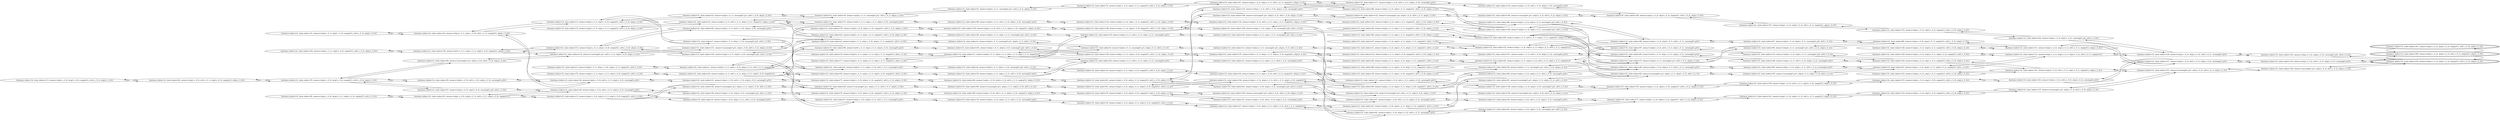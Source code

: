 digraph {
rankdir="LR"
s113[label="(instance index=14, state index=113, atoms={at(p1,c_0_0), at(p3,c_0_0), empty(t1), at(t1,c_0_2), at(p2,c_0_0)})"]
s92[label="(instance index=14, state index=92, atoms={at(p1,c_0_0), at(t1,c_0_1), at(p3,c_0_0), empty(t1), at(p2,c_0_0)})"]
s146[label="(instance index=14, state index=146, atoms={at(p1,c_0_1), at(p3,c_0_0), empty(t1), at(t1,c_0_2), at(p2,c_0_0)})"]
s70[label="(instance index=14, state index=70, atoms={at(p1,c_0_0), at(p3,c_0_0), empty(t1), at(t1,c_0_0), at(p2,c_0_0)})"]
s38[label="(instance index=14, state index=38, atoms={at(p1,c_0_0), at(p2,c_0_1), at(p3,c_0_0), empty(t1), at(t1,c_0_2)})"]
s33[label="(instance index=14, state index=33, atoms={at(p3,c_0_1), at(p1,c_0_0), empty(t1), at(t1,c_0_2), at(p2,c_0_0)})"]
s50[label="(instance index=14, state index=50, atoms={at(p1,c_0_0), at(t1,c_0_0), at(p2,c_0_0), carrying(t1,p3)})"]
s93[label="(instance index=14, state index=93, atoms={carrying(t1,p1), at(p3,c_0_0), at(t1,c_0_0), at(p2,c_0_0)})"]
s130[label="(instance index=14, state index=130, atoms={at(t1,c_0_1), at(p1,c_0_1), at(p3,c_0_0), empty(t1), at(p2,c_0_0)})"]
s57[label="(instance index=14, state index=57, atoms={at(p1,c_0_0), at(p3,c_0_0), carrying(t1,p2), at(t1,c_0_0)})"]
s25[label="(instance index=14, state index=25, atoms={at(p1,c_0_0), at(p2,c_0_1), at(t1,c_0_1), at(p3,c_0_0), empty(t1)})"]
s22[label="(instance index=14, state index=22, atoms={at(p3,c_0_1), at(p1,c_0_0), at(t1,c_0_1), empty(t1), at(p2,c_0_0)})"]
s34[label="(instance index=14, state index=34, atoms={at(p1,c_0_0), at(t1,c_0_1), at(p2,c_0_0), carrying(t1,p3)})"]
s114[label="(instance index=14, state index=114, atoms={carrying(t1,p1), at(t1,c_0_1), at(p3,c_0_0), at(p2,c_0_0)})"]
s15[label="(instance index=14, state index=15, atoms={at(p1,c_0_0), at(p2,c_0_1), at(p3,c_0_0), empty(t1), at(t1,c_0_0)})"]
s115[label="(instance index=14, state index=115, atoms={at(p1,c_0_1), at(p3,c_0_0), empty(t1), at(t1,c_0_0), at(p2,c_0_0)})"]
s79[label="(instance index=14, state index=79, atoms={at(p2,c_0_1), at(p1,c_0_1), at(p3,c_0_0), empty(t1), at(t1,c_0_2)})"]
s39[label="(instance index=14, state index=39, atoms={at(p1,c_0_0), at(t1,c_0_1), at(p3,c_0_0), carrying(t1,p2)})"]
s72[label="(instance index=14, state index=72, atoms={at(p3,c_0_1), at(p1,c_0_1), empty(t1), at(t1,c_0_2), at(p2,c_0_0)})"]
s13[label="(instance index=14, state index=13, atoms={at(p3,c_0_1), at(p1,c_0_0), empty(t1), at(t1,c_0_0), at(p2,c_0_0)})"]
s3[label="(instance index=14, state index=3, atoms={at(p3,c_0_1), at(p1,c_0_0), at(p2,c_0_1), empty(t1), at(t1,c_0_2)})"]
s95[label="(instance index=14, state index=95, atoms={at(p1,c_0_1), at(t1,c_0_0), at(p2,c_0_0), carrying(t1,p3)})"]
s51[label="(instance index=14, state index=51, atoms={at(p1,c_0_0), at(t1,c_0_2), at(p2,c_0_0), carrying(t1,p3)})"]
s9[label="(instance index=14, state index=9, atoms={at(p1,c_0_0), at(p2,c_0_1), at(t1,c_0_0), carrying(t1,p3)})"]
s131[label="(instance index=14, state index=131, atoms={carrying(t1,p1), at(p3,c_0_0), at(t1,c_0_2), at(p2,c_0_0)})"]
s26[label="(instance index=14, state index=26, atoms={carrying(t1,p1), at(p2,c_0_1), at(p3,c_0_0), at(t1,c_0_0)})"]
s102[label="(instance index=14, state index=102, atoms={at(p1,c_0_1), at(p3,c_0_0), carrying(t1,p2), at(t1,c_0_0)})"]
s59[label="(instance index=14, state index=59, atoms={at(p2,c_0_1), at(t1,c_0_1), at(p1,c_0_1), at(p3,c_0_0), empty(t1)})"]
s58[label="(instance index=14, state index=58, atoms={at(p1,c_0_0), at(p3,c_0_0), carrying(t1,p2), at(t1,c_0_2)})"]
s7[label="(instance index=14, state index=7, atoms={at(p3,c_0_1), at(p1,c_0_0), carrying(t1,p2), at(t1,c_0_0)})"]
s52[label="(instance index=14, state index=52, atoms={at(p3,c_0_1), at(t1,c_0_1), at(p1,c_0_1), empty(t1), at(p2,c_0_0)})"]
s23[label="(instance index=14, state index=23, atoms={at(p3,c_0_1), carrying(t1,p1), at(t1,c_0_0), at(p2,c_0_0)})"]
s1[label="(instance index=14, state index=1, atoms={at(p3,c_0_1), at(p1,c_0_0), at(p2,c_0_1), at(t1,c_0_1), empty(t1)})"]
s73[label="(instance index=14, state index=73, atoms={at(t1,c_0_1), at(p1,c_0_1), at(p2,c_0_0), carrying(t1,p3)})"]
s71[label="(instance index=14, state index=71, atoms={at(p1,c_0_0), at(p3,c_0_2), empty(t1), at(t1,c_0_2), at(p2,c_0_0)})"]
s17[label="(instance index=14, state index=17, atoms={at(p3,c_0_1), at(p2,c_0_1), at(p1,c_0_1), empty(t1), at(t1,c_0_0)})"]
s0[label="(instance index=14, state index=0, atoms={at(p3,c_0_1), at(p1,c_0_0), at(p2,c_0_1), empty(t1), at(t1,c_0_0)})"]
s18[label="(instance index=14, state index=18, atoms={at(p3,c_0_1), at(p2,c_0_1), at(p1,c_0_1), empty(t1), at(t1,c_0_2)})"]
s5[label="(instance index=14, state index=5, atoms={at(p1,c_0_0), at(p2,c_0_1), at(t1,c_0_1), carrying(t1,p3)})"]
s147[label="(instance index=14, state index=147, atoms={at(p1,c_0_2), at(p3,c_0_0), empty(t1), at(t1,c_0_2), at(p2,c_0_0)})"]
s35[label="(instance index=14, state index=35, atoms={at(p3,c_0_1), carrying(t1,p1), at(t1,c_0_1), at(p2,c_0_0)})"]
s4[label="(instance index=14, state index=4, atoms={at(p3,c_0_1), at(p1,c_0_0), at(t1,c_0_1), carrying(t1,p2)})"]
s43[label="(instance index=14, state index=43, atoms={at(p3,c_0_1), at(p1,c_0_1), empty(t1), at(t1,c_0_0), at(p2,c_0_0)})"]
s78[label="(instance index=14, state index=78, atoms={at(p1,c_0_0), at(p3,c_0_0), empty(t1), at(t1,c_0_2), at(p2,c_0_2)})"]
s80[label="(instance index=14, state index=80, atoms={at(t1,c_0_1), at(p1,c_0_1), at(p3,c_0_0), carrying(t1,p2)})"]
s40[label="(instance index=14, state index=40, atoms={carrying(t1,p1), at(p2,c_0_1), at(t1,c_0_1), at(p3,c_0_0)})"]
s45[label="(instance index=14, state index=45, atoms={at(p2,c_0_1), at(p1,c_0_1), at(p3,c_0_0), empty(t1), at(t1,c_0_0)})"]
s2[label="(instance index=14, state index=2, atoms={at(p3,c_0_1), carrying(t1,p1), at(p2,c_0_1), at(t1,c_0_0)})"]
s30[label="(instance index=14, state index=30, atoms={at(p2,c_0_1), at(p1,c_0_1), at(t1,c_0_0), carrying(t1,p3)})"]
s10[label="(instance index=14, state index=10, atoms={at(p1,c_0_0), at(p2,c_0_1), at(t1,c_0_2), carrying(t1,p3)})"]
s28[label="(instance index=14, state index=28, atoms={at(p3,c_0_1), at(p1,c_0_1), carrying(t1,p2), at(t1,c_0_0)})"]
s156[label="(instance index=14, state index=156, atoms={at(p1,c_0_2), at(t1,c_0_1), at(p3,c_0_0), empty(t1), at(p2,c_0_0)})"]
s8[label="(instance index=14, state index=8, atoms={at(p3,c_0_1), at(p1,c_0_0), carrying(t1,p2), at(t1,c_0_2)})"]
s11[label="(instance index=14, state index=11, atoms={at(p3,c_0_1), at(p2,c_0_1), at(t1,c_0_1), at(p1,c_0_1), empty(t1)})"]
s53[label="(instance index=14, state index=53, atoms={at(p3,c_0_1), carrying(t1,p1), at(t1,c_0_2), at(p2,c_0_0)})"]
s99[label="(instance index=14, state index=99, atoms={at(p1,c_0_0), at(t1,c_0_1), at(p3,c_0_0), empty(t1), at(p2,c_0_2)})"]
s103[label="(instance index=14, state index=103, atoms={at(p1,c_0_1), at(p3,c_0_0), carrying(t1,p2), at(t1,c_0_2)})"]
s60[label="(instance index=14, state index=60, atoms={carrying(t1,p1), at(p2,c_0_1), at(p3,c_0_0), at(t1,c_0_2)})"]
s94[label="(instance index=14, state index=94, atoms={at(p1,c_0_0), at(p3,c_0_2), at(t1,c_0_1), empty(t1), at(p2,c_0_0)})"]
s96[label="(instance index=14, state index=96, atoms={at(p1,c_0_1), at(t1,c_0_2), at(p2,c_0_0), carrying(t1,p3)})"]
s148[label="(instance index=14, state index=148, atoms={at(p1,c_0_2), at(p3,c_0_0), empty(t1), at(t1,c_0_0), at(p2,c_0_0)})"]
s14[label="(instance index=14, state index=14, atoms={at(p3,c_0_1), at(p1,c_0_0), empty(t1), at(t1,c_0_2), at(p2,c_0_2)})"]
s16[label="(instance index=14, state index=16, atoms={at(p1,c_0_0), at(p2,c_0_1), at(p3,c_0_2), empty(t1), at(t1,c_0_2)})"]
s6[label="(instance index=14, state index=6, atoms={at(p3,c_0_1), carrying(t1,p1), at(p2,c_0_1), at(t1,c_0_1)})"]
s74[label="(instance index=14, state index=74, atoms={at(p1,c_0_2), at(p3,c_0_1), empty(t1), at(t1,c_0_2), at(p2,c_0_0)})"]
s19[label="(instance index=14, state index=19, atoms={at(p3,c_0_1), at(t1,c_0_1), at(p1,c_0_1), carrying(t1,p2)})"]
s76[label="(instance index=14, state index=76, atoms={at(p1,c_0_0), at(p3,c_0_0), empty(t1), at(t1,c_0_0), at(p2,c_0_2)})"]
s120[label="(instance index=14, state index=120, atoms={at(p1,c_0_1), at(p3,c_0_0), empty(t1), at(t1,c_0_2), at(p2,c_0_2)})"]
s81[label="(instance index=14, state index=81, atoms={at(p1,c_0_2), at(p2,c_0_1), at(p3,c_0_0), empty(t1), at(t1,c_0_2)})"]
s20[label="(instance index=14, state index=20, atoms={at(p2,c_0_1), at(t1,c_0_1), at(p1,c_0_1), carrying(t1,p3)})"]
s83[label="(instance index=14, state index=83, atoms={at(p1,c_0_0), at(p3,c_0_2), empty(t1), at(t1,c_0_0), at(p2,c_0_0)})"]
s116[label="(instance index=14, state index=116, atoms={at(p3,c_0_2), at(p1,c_0_1), empty(t1), at(t1,c_0_2), at(p2,c_0_0)})"]
s12[label="(instance index=14, state index=12, atoms={at(p3,c_0_1), carrying(t1,p1), at(p2,c_0_1), at(t1,c_0_2)})"]
s24[label="(instance index=14, state index=24, atoms={at(p3,c_0_1), at(p1,c_0_0), at(t1,c_0_1), empty(t1), at(p2,c_0_2)})"]
s31[label="(instance index=14, state index=31, atoms={at(p2,c_0_1), at(p1,c_0_1), at(t1,c_0_2), carrying(t1,p3)})"]
s27[label="(instance index=14, state index=27, atoms={at(p1,c_0_0), at(p2,c_0_1), at(p3,c_0_2), at(t1,c_0_1), empty(t1)})"]
s97[label="(instance index=14, state index=97, atoms={at(p1,c_0_2), at(p3,c_0_1), at(t1,c_0_1), empty(t1), at(p2,c_0_0)})"]
s29[label="(instance index=14, state index=29, atoms={at(p3,c_0_1), at(p1,c_0_1), carrying(t1,p2), at(t1,c_0_2)})"]
s100[label="(instance index=14, state index=100, atoms={carrying(t1,p1), at(p3,c_0_0), at(t1,c_0_0), at(p2,c_0_2)})"]
s135[label="(instance index=14, state index=135, atoms={at(t1,c_0_1), at(p1,c_0_1), at(p3,c_0_0), empty(t1), at(p2,c_0_2)})"]
s104[label="(instance index=14, state index=104, atoms={at(p1,c_0_2), at(p2,c_0_1), at(t1,c_0_1), at(p3,c_0_0), empty(t1)})"]
s138[label="(instance index=14, state index=138, atoms={at(p1,c_0_2), at(p3,c_0_0), carrying(t1,p2), at(t1,c_0_0)})"]
s133[label="(instance index=14, state index=133, atoms={at(p1,c_0_2), at(t1,c_0_0), at(p2,c_0_0), carrying(t1,p3)})"]
s106[label="(instance index=14, state index=106, atoms={carrying(t1,p1), at(p3,c_0_2), at(t1,c_0_0), at(p2,c_0_0)})"]
s132[label="(instance index=14, state index=132, atoms={at(p3,c_0_2), at(t1,c_0_1), at(p1,c_0_1), empty(t1), at(p2,c_0_0)})"]
s55[label="(instance index=14, state index=55, atoms={at(p1,c_0_0), at(t1,c_0_0), at(p2,c_0_2), carrying(t1,p3)})"]
s62[label="(instance index=14, state index=62, atoms={at(p1,c_0_0), at(p3,c_0_2), carrying(t1,p2), at(t1,c_0_0)})"]
s47[label="(instance index=14, state index=47, atoms={at(p1,c_0_2), at(p3,c_0_1), at(p2,c_0_1), empty(t1), at(t1,c_0_0)})"]
s21[label="(instance index=14, state index=21, atoms={at(p1,c_0_2), at(p3,c_0_1), at(p2,c_0_1), empty(t1), at(t1,c_0_2)})"]
s88[label="(instance index=14, state index=88, atoms={at(p1,c_0_2), at(p3,c_0_1), empty(t1), at(t1,c_0_0), at(p2,c_0_0)})"]
s36[label="(instance index=14, state index=36, atoms={at(p3,c_0_1), at(p1,c_0_0), empty(t1), at(t1,c_0_0), at(p2,c_0_2)})"]
s44[label="(instance index=14, state index=44, atoms={at(p3,c_0_1), at(p1,c_0_1), empty(t1), at(t1,c_0_2), at(p2,c_0_2)})"]
s84[label="(instance index=14, state index=84, atoms={at(p3,c_0_1), at(p1,c_0_1), empty(t1), at(t1,c_0_0), at(p2,c_0_2)})"]
s118[label="(instance index=14, state index=118, atoms={carrying(t1,p1), at(t1,c_0_1), at(p3,c_0_0), at(p2,c_0_2)})"]
s121[label="(instance index=14, state index=121, atoms={at(p1,c_0_2), at(t1,c_0_1), at(p3,c_0_0), carrying(t1,p2)})"]
s90[label="(instance index=14, state index=90, atoms={at(p1,c_0_2), at(p2,c_0_1), at(p3,c_0_0), empty(t1), at(t1,c_0_0)})"]
s41[label="(instance index=14, state index=41, atoms={at(p1,c_0_0), at(p2,c_0_1), at(p3,c_0_2), empty(t1), at(t1,c_0_0)})"]
s46[label="(instance index=14, state index=46, atoms={at(p2,c_0_1), at(p3,c_0_2), at(p1,c_0_1), empty(t1), at(t1,c_0_2)})"]
s86[label="(instance index=14, state index=86, atoms={at(p2,c_0_1), at(p3,c_0_2), at(p1,c_0_1), empty(t1), at(t1,c_0_0)})"]
s117[label="(instance index=14, state index=117, atoms={at(p1,c_0_2), at(t1,c_0_1), at(p2,c_0_0), carrying(t1,p3)})"]
s122[label="(instance index=14, state index=122, atoms={carrying(t1,p1), at(p3,c_0_2), at(t1,c_0_1), at(p2,c_0_0)})"]
s37[label="(instance index=14, state index=37, atoms={at(p1,c_0_0), at(t1,c_0_1), at(p2,c_0_2), carrying(t1,p3)})"]
s42[label="(instance index=14, state index=42, atoms={at(p1,c_0_0), at(p3,c_0_2), at(t1,c_0_1), carrying(t1,p2)})"]
s123[label="(instance index=14, state index=123, atoms={at(p1,c_0_1), at(p3,c_0_0), empty(t1), at(t1,c_0_0), at(p2,c_0_2)})"]
s125[label="(instance index=14, state index=125, atoms={at(p3,c_0_2), at(p1,c_0_1), empty(t1), at(t1,c_0_0), at(p2,c_0_0)})"]
s109[label="(instance index=14, state index=109, atoms={at(p3,c_0_2), at(p1,c_0_1), carrying(t1,p2), at(t1,c_0_0)})"]
s63[label="(instance index=14, state index=63, atoms={at(p1,c_0_0), at(p3,c_0_2), carrying(t1,p2), at(t1,c_0_2)})"]
s56[label="(instance index=14, state index=56, atoms={at(p1,c_0_0), at(t1,c_0_2), at(p2,c_0_2), carrying(t1,p3)})"]
s140[label="(instance index=14, state index=140, atoms={carrying(t1,p1), at(p3,c_0_2), at(t1,c_0_2), at(p2,c_0_0)})"]
s61[label="(instance index=14, state index=61, atoms={carrying(t1,p1), at(p2,c_0_1), at(p3,c_0_2), at(t1,c_0_0)})"]
s139[label="(instance index=14, state index=139, atoms={at(p1,c_0_2), at(p3,c_0_0), carrying(t1,p2), at(t1,c_0_2)})"]
s64[label="(instance index=14, state index=64, atoms={at(p3,c_0_1), at(t1,c_0_1), at(p1,c_0_1), empty(t1), at(p2,c_0_2)})"]
s54[label="(instance index=14, state index=54, atoms={at(p3,c_0_1), carrying(t1,p1), at(t1,c_0_0), at(p2,c_0_2)})"]
s66[label="(instance index=14, state index=66, atoms={at(p1,c_0_2), at(p3,c_0_1), carrying(t1,p2), at(t1,c_0_0)})"]
s136[label="(instance index=14, state index=136, atoms={carrying(t1,p1), at(p3,c_0_0), at(t1,c_0_2), at(p2,c_0_2)})"]
s134[label="(instance index=14, state index=134, atoms={at(p1,c_0_2), at(t1,c_0_2), at(p2,c_0_0), carrying(t1,p3)})"]
s107[label="(instance index=14, state index=107, atoms={at(p1,c_0_1), at(t1,c_0_0), at(p2,c_0_2), carrying(t1,p3)})"]
s68[label="(instance index=14, state index=68, atoms={at(p1,c_0_2), at(p2,c_0_1), at(t1,c_0_0), carrying(t1,p3)})"]
s32[label="(instance index=14, state index=32, atoms={at(p1,c_0_2), at(p3,c_0_1), at(p2,c_0_1), at(t1,c_0_1), empty(t1)})"]
s65[label="(instance index=14, state index=65, atoms={at(p2,c_0_1), at(p3,c_0_2), at(t1,c_0_1), at(p1,c_0_1), empty(t1)})"]
s87[label="(instance index=14, state index=87, atoms={at(p3,c_0_2), at(t1,c_0_1), at(p1,c_0_1), carrying(t1,p2)})"]
s77[label="(instance index=14, state index=77, atoms={at(p1,c_0_0), at(p3,c_0_2), empty(t1), at(t1,c_0_2), at(p2,c_0_2)})"]
s149[label="(instance index=14, state index=149, atoms={at(p1,c_0_2), at(p3,c_0_2), empty(t1), at(t1,c_0_2), at(p2,c_0_0)})"]
s75[label="(instance index=14, state index=75, atoms={at(p3,c_0_1), carrying(t1,p1), at(t1,c_0_1), at(p2,c_0_2)})"]
s48[label="(instance index=14, state index=48, atoms={at(p1,c_0_2), at(p3,c_0_1), at(t1,c_0_1), carrying(t1,p2)})"]
s49[label="(instance index=14, state index=49, atoms={at(p1,c_0_2), at(p2,c_0_1), at(t1,c_0_1), carrying(t1,p3)})"]
s85[label="(instance index=14, state index=85, atoms={at(t1,c_0_1), at(p1,c_0_1), at(p2,c_0_2), carrying(t1,p3)})"]
s82[label="(instance index=14, state index=82, atoms={carrying(t1,p1), at(p2,c_0_1), at(p3,c_0_2), at(t1,c_0_1)})"]
s150[label="(instance index=14, state index=150, atoms={at(p1,c_0_2), at(p3,c_0_0), empty(t1), at(t1,c_0_2), at(p2,c_0_2)})"]
s110[label="(instance index=14, state index=110, atoms={at(p3,c_0_2), at(p1,c_0_1), carrying(t1,p2), at(t1,c_0_2)})"]
s108[label="(instance index=14, state index=108, atoms={at(p1,c_0_1), at(t1,c_0_2), at(p2,c_0_2), carrying(t1,p3)})"]
s158[label="(instance index=14, state index=158, atoms={at(p1,c_0_2), at(t1,c_0_1), at(p3,c_0_0), empty(t1), at(p2,c_0_2)})"]
s157[label="(instance index=14, state index=157, atoms={at(p1,c_0_2), at(p3,c_0_2), at(t1,c_0_1), empty(t1), at(p2,c_0_0)})"]
s98[label="(instance index=14, state index=98, atoms={at(p3,c_0_1), carrying(t1,p1), at(t1,c_0_2), at(p2,c_0_2)})"]
s101[label="(instance index=14, state index=101, atoms={at(p1,c_0_0), at(p3,c_0_2), at(t1,c_0_1), empty(t1), at(p2,c_0_2)})"]
s67[label="(instance index=14, state index=67, atoms={at(p1,c_0_2), at(p3,c_0_1), carrying(t1,p2), at(t1,c_0_2)})"]
s69[label="(instance index=14, state index=69, atoms={at(p1,c_0_2), at(p2,c_0_1), at(t1,c_0_2), carrying(t1,p3)})"]
s105[label="(instance index=14, state index=105, atoms={carrying(t1,p1), at(p2,c_0_1), at(p3,c_0_2), at(t1,c_0_2)})"]
s89[label="(instance index=14, state index=89, atoms={at(p1,c_0_2), at(p3,c_0_1), empty(t1), at(t1,c_0_2), at(p2,c_0_2)})"]
s126[label="(instance index=14, state index=126, atoms={at(p1,c_0_2), at(p3,c_0_1), empty(t1), at(t1,c_0_0), at(p2,c_0_2)})"]
s155[label="(instance index=14, state index=155, atoms={at(p1,c_0_2), at(p3,c_0_2), empty(t1), at(t1,c_0_0), at(p2,c_0_0)})"]
s153[label="(instance index=14, state index=153, atoms={at(p1,c_0_2), at(p3,c_0_0), empty(t1), at(t1,c_0_0), at(p2,c_0_2)})"]
s124[label="(instance index=14, state index=124, atoms={at(p3,c_0_2), at(p1,c_0_1), empty(t1), at(t1,c_0_2), at(p2,c_0_2)})"]
s91[label="(instance index=14, state index=91, atoms={at(p1,c_0_2), at(p2,c_0_1), at(p3,c_0_2), empty(t1), at(t1,c_0_2)})"]
s128[label="(instance index=14, state index=128, atoms={at(p1,c_0_2), at(p2,c_0_1), at(p3,c_0_2), empty(t1), at(t1,c_0_0)})"]
s119[label="(instance index=14, state index=119, atoms={at(p1,c_0_0), at(p3,c_0_2), empty(t1), at(t1,c_0_0), at(p2,c_0_2)})"]
s152[label="(instance index=14, state index=152, atoms={at(p3,c_0_2), at(p1,c_0_1), empty(t1), at(t1,c_0_0), at(p2,c_0_2)})"]
s144[label="(instance index=14, state index=144, atoms={at(p1,c_0_2), at(p3,c_0_2), carrying(t1,p2), at(t1,c_0_0)})"]
s111[label="(instance index=14, state index=111, atoms={at(p1,c_0_2), at(p3,c_0_1), at(t1,c_0_1), empty(t1), at(p2,c_0_2)})"]
s112[label="(instance index=14, state index=112, atoms={at(p1,c_0_2), at(p2,c_0_1), at(p3,c_0_2), at(t1,c_0_1), empty(t1)})"]
s141[label="(instance index=14, state index=141, atoms={at(p3,c_0_2), at(t1,c_0_1), at(p1,c_0_1), empty(t1), at(p2,c_0_2)})"]
s142[label="(instance index=14, state index=142, atoms={at(p1,c_0_2), at(t1,c_0_0), at(p2,c_0_2), carrying(t1,p3)})"]
s137[label="(instance index=14, state index=137, atoms={carrying(t1,p1), at(p3,c_0_2), at(t1,c_0_0), at(p2,c_0_2)})"]
s151[label="(instance index=14, state index=151, atoms={carrying(t1,p1), at(p3,c_0_2), at(t1,c_0_1), at(p2,c_0_2)})"]
s129[label="(instance index=14, state index=129, atoms={at(p1,c_0_2), at(p3,c_0_2), at(t1,c_0_1), carrying(t1,p2)})"]
s127[label="(instance index=14, state index=127, atoms={at(p1,c_0_2), at(t1,c_0_1), at(p2,c_0_2), carrying(t1,p3)})"]
s159[label="(instance index=14, state index=159, atoms={carrying(t1,p1), at(p3,c_0_2), at(t1,c_0_2), at(p2,c_0_2)})"]
s145[label="(instance index=14, state index=145, atoms={at(p1,c_0_2), at(p3,c_0_2), carrying(t1,p2), at(t1,c_0_2)})"]
s143[label="(instance index=14, state index=143, atoms={at(p1,c_0_2), at(t1,c_0_2), at(p2,c_0_2), carrying(t1,p3)})"]
s160[peripheries=2,label="(instance index=14, state index=160, atoms={at(p1,c_0_2), at(p3,c_0_2), at(t1,c_0_1), empty(t1), at(p2,c_0_2)})"]
s154[peripheries=2,label="(instance index=14, state index=154, atoms={at(p1,c_0_2), at(p3,c_0_2), empty(t1), at(t1,c_0_2), at(p2,c_0_2)})"]
s161[peripheries=2,label="(instance index=14, state index=161, atoms={at(p1,c_0_2), at(p3,c_0_2), empty(t1), at(t1,c_0_0), at(p2,c_0_2)})"]
Dangling [ label = "", style = invis ]
{ rank = same; Dangling }
Dangling -> s0
{ rank = same; s0}
{ rank = same; s92}
{ rank = same; s146,s70,s38,s33}
{ rank = same; s50,s93,s130,s57,s25,s22}
{ rank = same; s34,s114,s15,s115,s79,s39,s72,s13,s3}
{ rank = same; s95,s51,s9,s131,s26,s102,s59,s58,s7,s52,s23,s1}
{ rank = same; s73,s71,s17,s0,s18,s5,s147,s35,s4,s43,s78,s80,s40,s45}
{ rank = same; s2,s30,s10,s28,s156,s8,s11,s53,s99,s103,s60,s94,s96}
{ rank = same; s148,s14,s16,s6,s74,s19,s76,s120,s81,s20,s83,s116}
{ rank = same; s12,s24,s31,s27,s97,s29,s100,s135,s104,s138,s133,s106,s132,s55,s62}
{ rank = same; s47,s21,s88,s36,s44,s84,s118,s121,s90,s41,s46,s86,s117,s122,s37,s42,s123,s125}
{ rank = same; s109,s63,s56,s140,s61,s139,s64,s54,s66,s136,s134,s107,s68,s32,s65}
{ rank = same; s87,s77,s149,s75,s48,s49,s85,s82,s150}
{ rank = same; s110,s108,s158,s157,s98,s101,s67,s69,s105}
{ rank = same; s89,s126,s155,s153,s124,s91,s128,s119,s152}
{ rank = same; s144,s111,s112,s141,s142,s137}
{ rank = same; s151,s129,s127}
{ rank = same; s159,s145,s143}
{ rank = same; s160,s154,s161}
{
s113->s92
}
{
s92->s70
s92->s113
}
{
s146->s130
s70->s93
s70->s50
s70->s92
s70->s57
s38->s25
s33->s22
}
{
s50->s70
s50->s34
s93->s70
s93->s114
s130->s114
s130->s115
s130->s146
s57->s39
s57->s70
s25->s38
s25->s15
s25->s39
s22->s13
s22->s34
s22->s33
}
{
s34->s22
s34->s51
s34->s50
s114->s93
s114->s131
s114->s130
s15->s9
s15->s26
s15->s25
s115->s95
s115->s102
s115->s130
s79->s59
s39->s57
s39->s58
s39->s25
s72->s52
s13->s23
s13->s22
s13->s7
s3->s1
}
{
s95->s115
s95->s73
s51->s71
s51->s34
s9->s15
s9->s5
s131->s147
s131->s114
s26->s15
s26->s40
s102->s115
s102->s80
s59->s79
s59->s45
s59->s80
s59->s40
s58->s39
s58->s78
s7->s13
s7->s4
s52->s73
s52->s43
s52->s35
s52->s72
s23->s13
s23->s35
s1->s4
s1->s3
s1->s5
s1->s0
}
{
s73->s95
s73->s52
s73->s96
s71->s94
s71->s51
s17->s11
s0->s2
s0->s1
s18->s11
s5->s9
s5->s10
s5->s1
s147->s156
s147->s131
s35->s23
s35->s53
s35->s52
s4->s7
s4->s1
s4->s8
s43->s28
s43->s52
s78->s99
s78->s58
s80->s103
s80->s102
s80->s59
s40->s60
s40->s59
s40->s26
s45->s30
s45->s59
}
{
s2->s6
s2->s0
s30->s45
s30->s20
s10->s5
s10->s16
s28->s43
s28->s19
s156->s148
s156->s147
s8->s14
s8->s4
s11->s20
s11->s19
s11->s18
s11->s17
s11->s6
s53->s35
s53->s74
s99->s78
s99->s76
s103->s80
s103->s120
s60->s81
s60->s40
s94->s71
s94->s83
s96->s116
s96->s73
}
{
s148->s133
s148->s156
s148->s138
s14->s8
s14->s24
s16->s27
s16->s10
s6->s12
s6->s11
s6->s2
s74->s53
s74->s97
s19->s28
s19->s29
s19->s11
s76->s55
s76->s100
s76->s99
s120->s135
s120->s103
s81->s60
s81->s104
s20->s31
s20->s30
s20->s11
s83->s94
s83->s106
s83->s62
s116->s132
s116->s96
}
{
s12->s6
s12->s21
s24->s14
s24->s37
s24->s36
s31->s46
s31->s20
s27->s42
s27->s41
s27->s16
s97->s117
s97->s74
s97->s88
s29->s44
s29->s19
s100->s118
s100->s76
s135->s118
s135->s123
s135->s120
s104->s121
s104->s90
s104->s81
s138->s148
s138->s121
s133->s117
s133->s148
s106->s83
s106->s122
s132->s125
s132->s116
s132->s122
s55->s37
s55->s76
s62->s83
s62->s42
}
{
s47->s32
s21->s12
s21->s32
s88->s66
s88->s97
s36->s54
s36->s24
s44->s29
s44->s64
s84->s64
s118->s135
s118->s100
s118->s136
s121->s139
s121->s138
s121->s104
s90->s68
s90->s104
s41->s61
s41->s27
s46->s31
s46->s65
s86->s65
s117->s134
s117->s133
s117->s97
s122->s132
s122->s106
s122->s140
s37->s55
s37->s56
s37->s24
s42->s62
s42->s63
s42->s27
s123->s135
s123->s107
s125->s109
s125->s132
}
{
s109->s87
s109->s125
s63->s77
s63->s42
s56->s77
s56->s37
s140->s149
s140->s122
s61->s82
s61->s41
s139->s150
s139->s121
s64->s44
s64->s84
s64->s85
s64->s75
s54->s36
s54->s75
s66->s48
s66->s88
s136->s150
s136->s118
s134->s149
s134->s117
s107->s85
s107->s123
s68->s90
s68->s49
s32->s47
s32->s21
s32->s49
s32->s48
s65->s87
s65->s82
s65->s86
s65->s46
}
{
s87->s109
s87->s110
s87->s65
s77->s63
s77->s101
s77->s56
s149->s157
s149->s134
s149->s140
s75->s54
s75->s98
s75->s64
s48->s67
s48->s66
s48->s32
s49->s69
s49->s68
s49->s32
s85->s108
s85->s107
s85->s64
s82->s105
s82->s61
s82->s65
s150->s158
s150->s139
s150->s136
}
{
s110->s87
s110->s124
s108->s85
s108->s124
s158->s150
s158->s153
s157->s149
s157->s155
s98->s75
s98->s89
s101->s119
s101->s77
s67->s89
s67->s48
s69->s91
s69->s49
s105->s91
s105->s82
}
{
s89->s111
s89->s67
s89->s98
s126->s111
s155->s157
s155->s144
s153->s158
s153->s142
s124->s110
s124->s141
s124->s108
s91->s69
s91->s105
s91->s112
s128->s112
s119->s101
s119->s137
s152->s141
}
{
s144->s155
s144->s129
s111->s127
s111->s126
s111->s89
s112->s91
s112->s129
s112->s128
s141->s151
s141->s124
s141->s152
s142->s127
s142->s153
s137->s119
s137->s151
}
{
s151->s159
s151->s141
s151->s137
s129->s144
s129->s145
s129->s112
s127->s111
s127->s142
s127->s143
}
{
s159->s151
s159->s154
s145->s154
s145->s129
s143->s127
s143->s154
}
{
s160->s154
s160->s161
s154->s159
s154->s143
s154->s145
s154->s160
s161->s160
}
}
